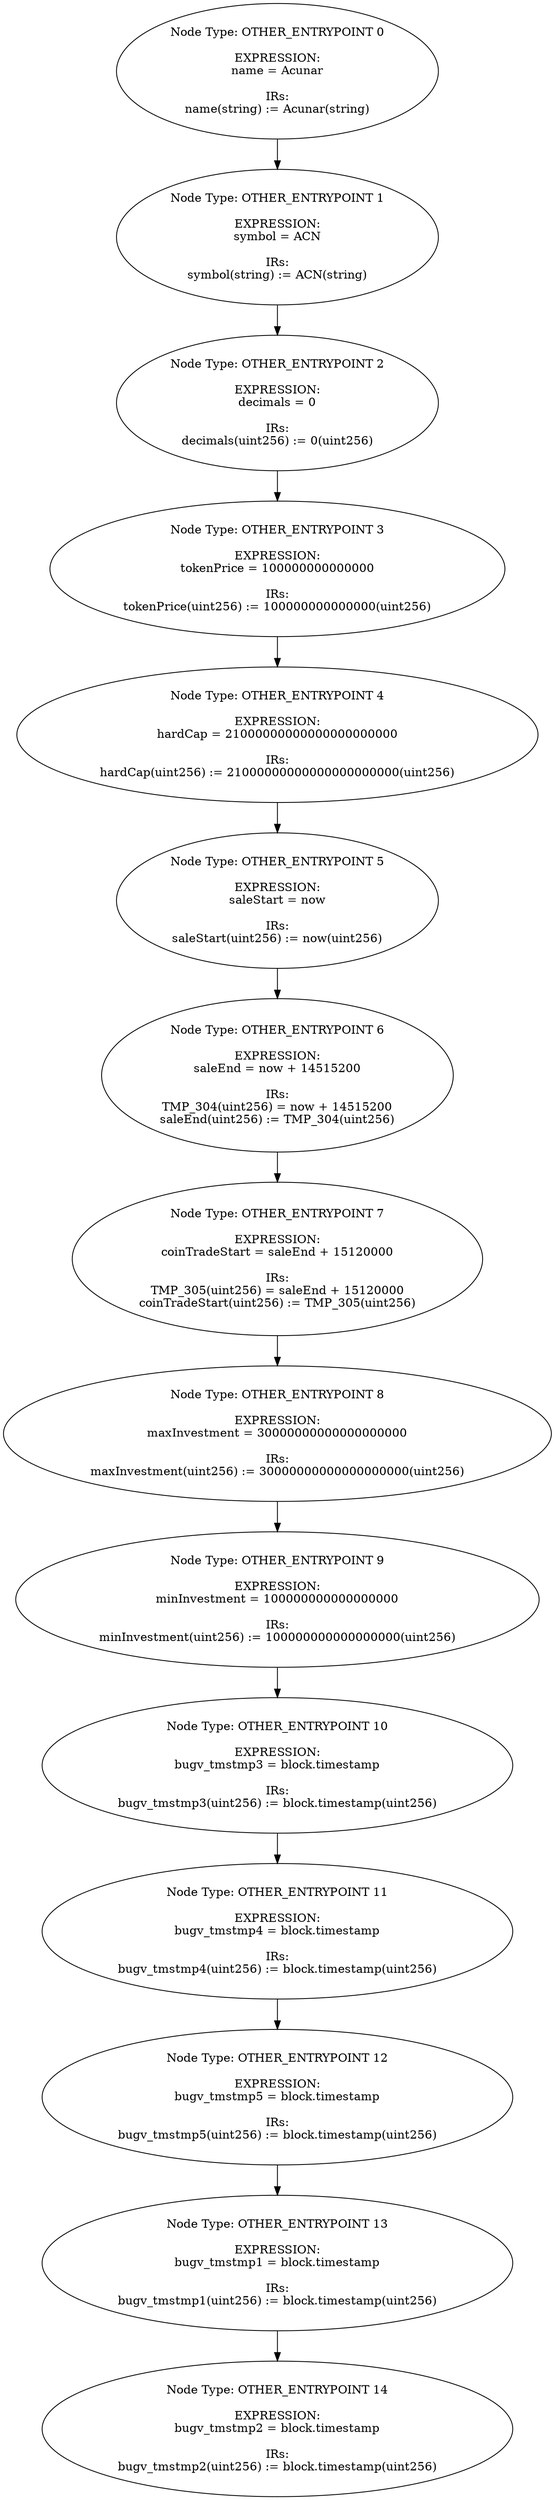 digraph{
0[label="Node Type: OTHER_ENTRYPOINT 0

EXPRESSION:
name = Acunar

IRs:
name(string) := Acunar(string)"];
0->1;
1[label="Node Type: OTHER_ENTRYPOINT 1

EXPRESSION:
symbol = ACN

IRs:
symbol(string) := ACN(string)"];
1->2;
2[label="Node Type: OTHER_ENTRYPOINT 2

EXPRESSION:
decimals = 0

IRs:
decimals(uint256) := 0(uint256)"];
2->3;
3[label="Node Type: OTHER_ENTRYPOINT 3

EXPRESSION:
tokenPrice = 100000000000000

IRs:
tokenPrice(uint256) := 100000000000000(uint256)"];
3->4;
4[label="Node Type: OTHER_ENTRYPOINT 4

EXPRESSION:
hardCap = 21000000000000000000000

IRs:
hardCap(uint256) := 21000000000000000000000(uint256)"];
4->5;
5[label="Node Type: OTHER_ENTRYPOINT 5

EXPRESSION:
saleStart = now

IRs:
saleStart(uint256) := now(uint256)"];
5->6;
6[label="Node Type: OTHER_ENTRYPOINT 6

EXPRESSION:
saleEnd = now + 14515200

IRs:
TMP_304(uint256) = now + 14515200
saleEnd(uint256) := TMP_304(uint256)"];
6->7;
7[label="Node Type: OTHER_ENTRYPOINT 7

EXPRESSION:
coinTradeStart = saleEnd + 15120000

IRs:
TMP_305(uint256) = saleEnd + 15120000
coinTradeStart(uint256) := TMP_305(uint256)"];
7->8;
8[label="Node Type: OTHER_ENTRYPOINT 8

EXPRESSION:
maxInvestment = 30000000000000000000

IRs:
maxInvestment(uint256) := 30000000000000000000(uint256)"];
8->9;
9[label="Node Type: OTHER_ENTRYPOINT 9

EXPRESSION:
minInvestment = 100000000000000000

IRs:
minInvestment(uint256) := 100000000000000000(uint256)"];
9->10;
10[label="Node Type: OTHER_ENTRYPOINT 10

EXPRESSION:
bugv_tmstmp3 = block.timestamp

IRs:
bugv_tmstmp3(uint256) := block.timestamp(uint256)"];
10->11;
11[label="Node Type: OTHER_ENTRYPOINT 11

EXPRESSION:
bugv_tmstmp4 = block.timestamp

IRs:
bugv_tmstmp4(uint256) := block.timestamp(uint256)"];
11->12;
12[label="Node Type: OTHER_ENTRYPOINT 12

EXPRESSION:
bugv_tmstmp5 = block.timestamp

IRs:
bugv_tmstmp5(uint256) := block.timestamp(uint256)"];
12->13;
13[label="Node Type: OTHER_ENTRYPOINT 13

EXPRESSION:
bugv_tmstmp1 = block.timestamp

IRs:
bugv_tmstmp1(uint256) := block.timestamp(uint256)"];
13->14;
14[label="Node Type: OTHER_ENTRYPOINT 14

EXPRESSION:
bugv_tmstmp2 = block.timestamp

IRs:
bugv_tmstmp2(uint256) := block.timestamp(uint256)"];
}
